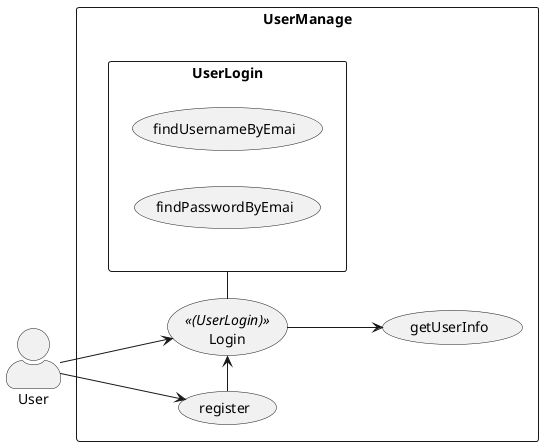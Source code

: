 @startuml
'left to right direction
skinparam actorStyle awesome
actor User as user

left to right direction
rectangle  "UserManage" {
  user -> (register)
  (register) -> (Login)
  user --> (Login)
  (Login)  <<(UserLogin)>>
  (Login)--> (getUserInfo)
  (Login) - (UserLogin)
}
 rectangle "UserLogin" {
    usecase "findUsernameByEmai" as UC1
    usecase "findPasswordByEmai" as UC2
 }

@enduml
